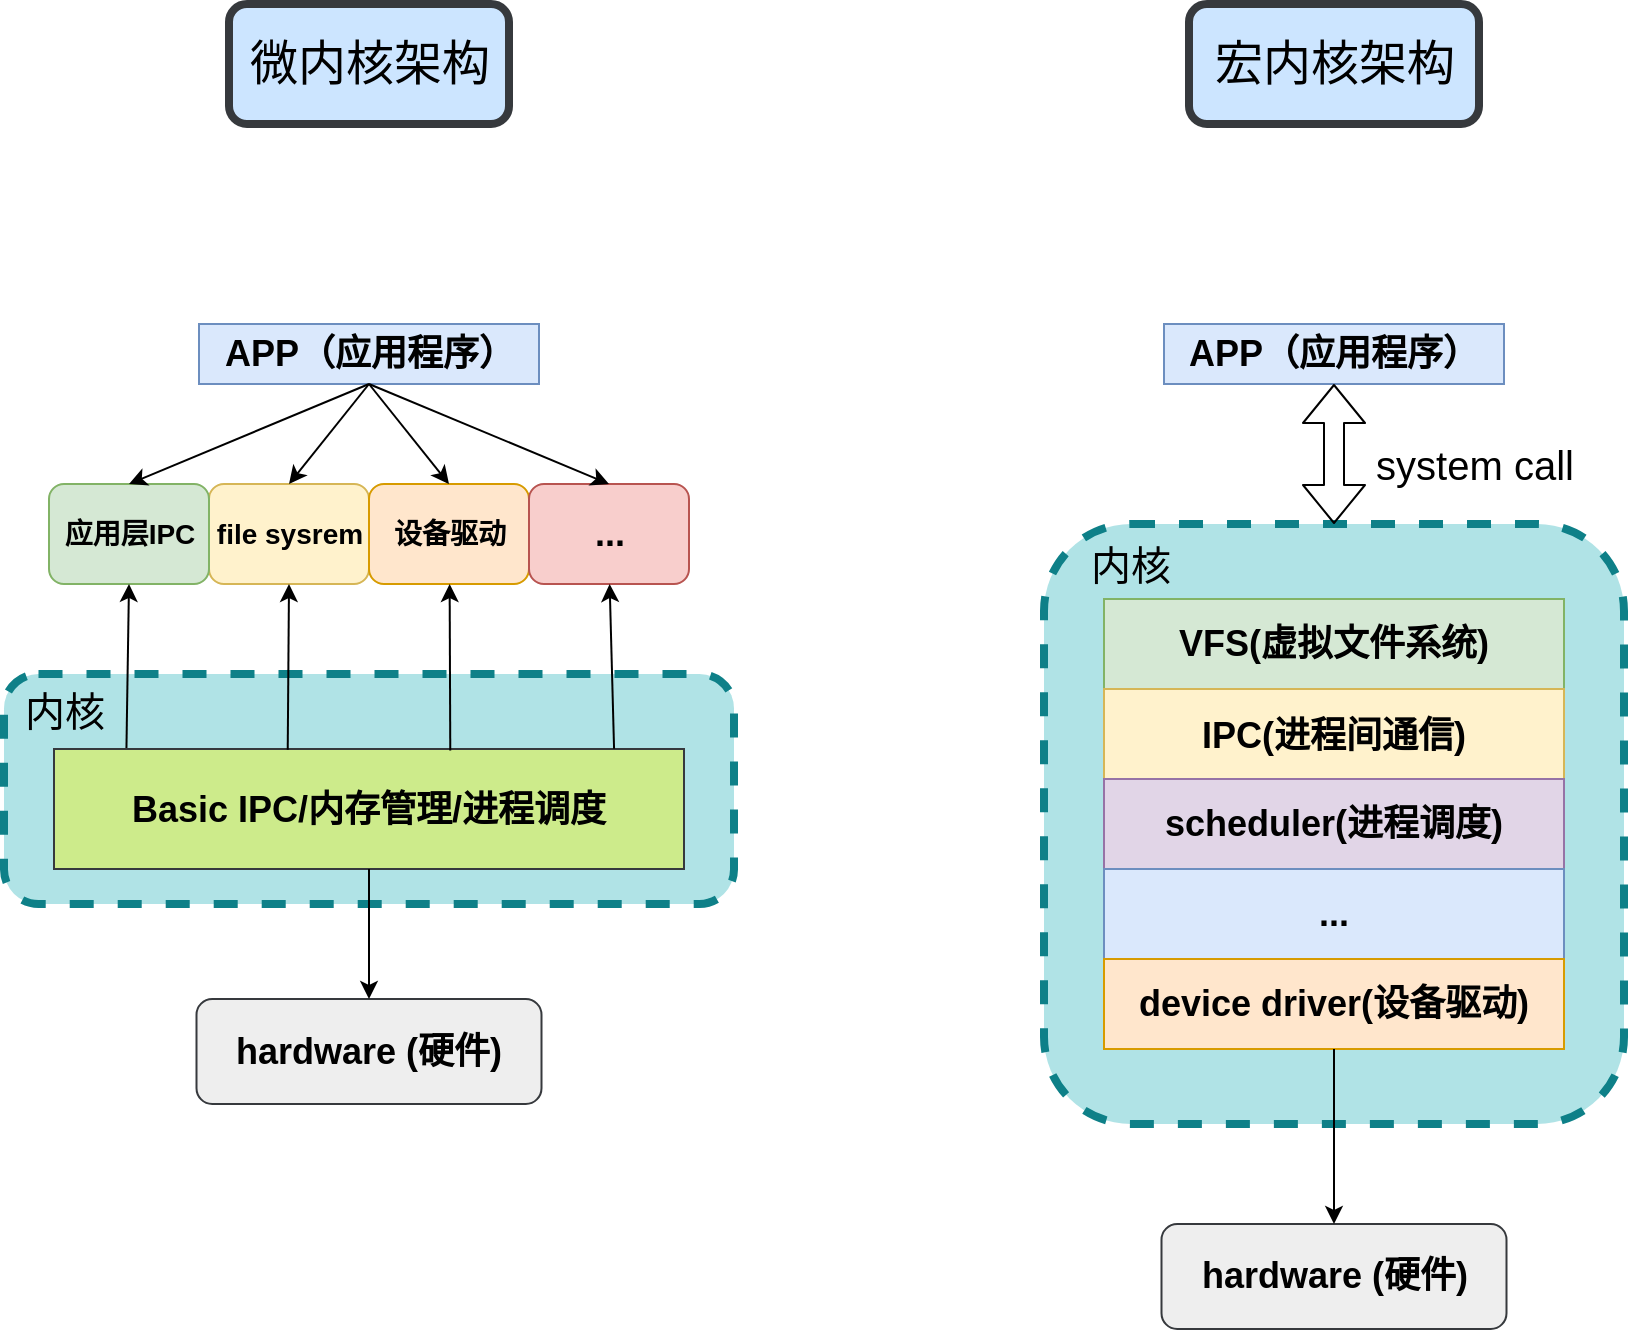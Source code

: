 <mxfile version="13.6.2" type="device"><diagram id="HaGVvNYJDMfMzYKUyEfr" name="Page-1"><mxGraphModel dx="1433" dy="821" grid="1" gridSize="10" guides="1" tooltips="1" connect="1" arrows="1" fold="1" page="1" pageScale="1" pageWidth="827" pageHeight="1169" math="0" shadow="0"><root><mxCell id="0"/><mxCell id="1" parent="0"/><mxCell id="GcPMR6-t-FScjuc999X6-62" value="" style="rounded=1;whiteSpace=wrap;html=1;dashed=1;fillColor=#b0e3e6;strokeColor=#0e8088;strokeWidth=4;" vertex="1" parent="1"><mxGeometry x="10" y="435" width="365" height="115" as="geometry"/></mxCell><mxCell id="GcPMR6-t-FScjuc999X6-2" value="&lt;b&gt;&lt;font style=&quot;font-size: 18px&quot;&gt;APP（应用程序）&lt;/font&gt;&lt;/b&gt;" style="rounded=0;whiteSpace=wrap;html=1;fillColor=#dae8fc;strokeColor=#6c8ebf;" vertex="1" parent="1"><mxGeometry x="107.5" y="260" width="170" height="30" as="geometry"/></mxCell><mxCell id="GcPMR6-t-FScjuc999X6-3" value="&lt;b&gt;&lt;font style=&quot;font-size: 14px&quot;&gt;file sysrem&lt;/font&gt;&lt;/b&gt;" style="rounded=1;whiteSpace=wrap;html=1;fillColor=#fff2cc;strokeColor=#d6b656;" vertex="1" parent="1"><mxGeometry x="112.5" y="340" width="80" height="50" as="geometry"/></mxCell><mxCell id="GcPMR6-t-FScjuc999X6-4" value="&lt;b&gt;&lt;font style=&quot;font-size: 14px&quot;&gt;设备驱动&lt;/font&gt;&lt;/b&gt;" style="rounded=1;whiteSpace=wrap;html=1;fillColor=#ffe6cc;strokeColor=#d79b00;" vertex="1" parent="1"><mxGeometry x="192.5" y="340" width="80" height="50" as="geometry"/></mxCell><mxCell id="GcPMR6-t-FScjuc999X6-5" value="&lt;b&gt;&lt;font style=&quot;font-size: 18px&quot;&gt;...&lt;/font&gt;&lt;/b&gt;" style="rounded=1;whiteSpace=wrap;html=1;fillColor=#f8cecc;strokeColor=#b85450;" vertex="1" parent="1"><mxGeometry x="272.5" y="340" width="80" height="50" as="geometry"/></mxCell><mxCell id="GcPMR6-t-FScjuc999X6-6" value="&lt;b&gt;&lt;font style=&quot;font-size: 14px&quot;&gt;应用层IPC&lt;/font&gt;&lt;/b&gt;" style="rounded=1;whiteSpace=wrap;html=1;fillColor=#d5e8d4;strokeColor=#82b366;" vertex="1" parent="1"><mxGeometry x="32.5" y="340" width="80" height="50" as="geometry"/></mxCell><mxCell id="GcPMR6-t-FScjuc999X6-7" value="&lt;b&gt;&lt;font style=&quot;font-size: 18px&quot;&gt;Basic IPC/内存管理/进程调度&lt;/font&gt;&lt;/b&gt;" style="rounded=0;whiteSpace=wrap;html=1;fillColor=#cdeb8b;strokeColor=#36393d;" vertex="1" parent="1"><mxGeometry x="35" y="472.5" width="315" height="60" as="geometry"/></mxCell><mxCell id="GcPMR6-t-FScjuc999X6-8" value="&lt;b&gt;&lt;font style=&quot;font-size: 18px&quot;&gt;hardware (硬件)&lt;/font&gt;&lt;/b&gt;" style="rounded=1;whiteSpace=wrap;html=1;fillColor=#eeeeee;strokeColor=#36393d;" vertex="1" parent="1"><mxGeometry x="106.25" y="597.5" width="172.5" height="52.5" as="geometry"/></mxCell><mxCell id="GcPMR6-t-FScjuc999X6-11" value="" style="endArrow=classic;html=1;exitX=0.5;exitY=1;exitDx=0;exitDy=0;entryX=0.5;entryY=0;entryDx=0;entryDy=0;" edge="1" parent="1" source="GcPMR6-t-FScjuc999X6-2" target="GcPMR6-t-FScjuc999X6-6"><mxGeometry width="50" height="50" relative="1" as="geometry"><mxPoint x="-107.5" y="350" as="sourcePoint"/><mxPoint x="-57.5" y="300" as="targetPoint"/></mxGeometry></mxCell><mxCell id="GcPMR6-t-FScjuc999X6-13" value="" style="endArrow=classic;html=1;entryX=0.5;entryY=0;entryDx=0;entryDy=0;" edge="1" parent="1" target="GcPMR6-t-FScjuc999X6-3"><mxGeometry width="50" height="50" relative="1" as="geometry"><mxPoint x="192.5" y="290" as="sourcePoint"/><mxPoint x="22.5" y="270" as="targetPoint"/></mxGeometry></mxCell><mxCell id="GcPMR6-t-FScjuc999X6-14" value="" style="endArrow=classic;html=1;exitX=0.5;exitY=1;exitDx=0;exitDy=0;entryX=0.5;entryY=0;entryDx=0;entryDy=0;" edge="1" parent="1" source="GcPMR6-t-FScjuc999X6-2" target="GcPMR6-t-FScjuc999X6-4"><mxGeometry width="50" height="50" relative="1" as="geometry"><mxPoint x="222.5" y="220" as="sourcePoint"/><mxPoint x="272.5" y="170" as="targetPoint"/></mxGeometry></mxCell><mxCell id="GcPMR6-t-FScjuc999X6-15" value="" style="endArrow=classic;html=1;exitX=0.5;exitY=1;exitDx=0;exitDy=0;entryX=0.5;entryY=0;entryDx=0;entryDy=0;" edge="1" parent="1" source="GcPMR6-t-FScjuc999X6-2" target="GcPMR6-t-FScjuc999X6-5"><mxGeometry width="50" height="50" relative="1" as="geometry"><mxPoint x="-17.5" y="350" as="sourcePoint"/><mxPoint x="32.5" y="300" as="targetPoint"/></mxGeometry></mxCell><mxCell id="GcPMR6-t-FScjuc999X6-16" value="" style="endArrow=classic;html=1;entryX=0.5;entryY=1;entryDx=0;entryDy=0;exitX=0.115;exitY=-0.008;exitDx=0;exitDy=0;exitPerimeter=0;" edge="1" parent="1" source="GcPMR6-t-FScjuc999X6-7" target="GcPMR6-t-FScjuc999X6-6"><mxGeometry width="50" height="50" relative="1" as="geometry"><mxPoint x="72.5" y="419" as="sourcePoint"/><mxPoint x="107.5" y="425" as="targetPoint"/></mxGeometry></mxCell><mxCell id="GcPMR6-t-FScjuc999X6-17" value="" style="endArrow=classic;html=1;entryX=0.5;entryY=1;entryDx=0;entryDy=0;exitX=0.371;exitY=0.006;exitDx=0;exitDy=0;exitPerimeter=0;" edge="1" parent="1" source="GcPMR6-t-FScjuc999X6-7" target="GcPMR6-t-FScjuc999X6-3"><mxGeometry width="50" height="50" relative="1" as="geometry"><mxPoint x="82.5" y="429.0" as="sourcePoint"/><mxPoint x="82.5" y="400" as="targetPoint"/></mxGeometry></mxCell><mxCell id="GcPMR6-t-FScjuc999X6-18" value="" style="endArrow=classic;html=1;entryX=0.5;entryY=1;entryDx=0;entryDy=0;exitX=0.629;exitY=0.012;exitDx=0;exitDy=0;exitPerimeter=0;" edge="1" parent="1" source="GcPMR6-t-FScjuc999X6-7"><mxGeometry width="50" height="50" relative="1" as="geometry"><mxPoint x="232.185" y="420.36" as="sourcePoint"/><mxPoint x="232.82" y="390" as="targetPoint"/></mxGeometry></mxCell><mxCell id="GcPMR6-t-FScjuc999X6-19" value="" style="endArrow=classic;html=1;entryX=0.5;entryY=1;entryDx=0;entryDy=0;exitX=0.889;exitY=-0.002;exitDx=0;exitDy=0;exitPerimeter=0;" edge="1" parent="1" source="GcPMR6-t-FScjuc999X6-7"><mxGeometry width="50" height="50" relative="1" as="geometry"><mxPoint x="312.5" y="460" as="sourcePoint"/><mxPoint x="312.82" y="390" as="targetPoint"/></mxGeometry></mxCell><mxCell id="GcPMR6-t-FScjuc999X6-20" value="" style="endArrow=classic;html=1;entryX=0.5;entryY=0;entryDx=0;entryDy=0;exitX=0.5;exitY=1;exitDx=0;exitDy=0;" edge="1" parent="1" source="GcPMR6-t-FScjuc999X6-7" target="GcPMR6-t-FScjuc999X6-8"><mxGeometry width="50" height="50" relative="1" as="geometry"><mxPoint x="252.185" y="477.86" as="sourcePoint"/><mxPoint x="252.82" y="447.5" as="targetPoint"/></mxGeometry></mxCell><mxCell id="GcPMR6-t-FScjuc999X6-21" value="&lt;b&gt;&lt;font style=&quot;font-size: 18px&quot;&gt;APP（应用程序）&lt;/font&gt;&lt;/b&gt;" style="rounded=0;whiteSpace=wrap;html=1;fillColor=#dae8fc;strokeColor=#6c8ebf;" vertex="1" parent="1"><mxGeometry x="590" y="260" width="170" height="30" as="geometry"/></mxCell><mxCell id="GcPMR6-t-FScjuc999X6-27" value="&lt;b&gt;&lt;font style=&quot;font-size: 18px&quot;&gt;hardware (硬件)&lt;/font&gt;&lt;/b&gt;" style="rounded=1;whiteSpace=wrap;html=1;fillColor=#eeeeee;strokeColor=#36393d;" vertex="1" parent="1"><mxGeometry x="588.75" y="710" width="172.5" height="52.5" as="geometry"/></mxCell><mxCell id="GcPMR6-t-FScjuc999X6-43" value="" style="rounded=1;whiteSpace=wrap;html=1;dashed=1;fillColor=#b0e3e6;strokeColor=#0e8088;strokeWidth=4;" vertex="1" parent="1"><mxGeometry x="530" y="360" width="290" height="300" as="geometry"/></mxCell><mxCell id="GcPMR6-t-FScjuc999X6-45" value="&lt;b&gt;&lt;font style=&quot;font-size: 18px&quot;&gt;VFS(虚拟文件系统)&lt;/font&gt;&lt;/b&gt;" style="rounded=0;whiteSpace=wrap;html=1;fillColor=#d5e8d4;strokeColor=#82b366;" vertex="1" parent="1"><mxGeometry x="560" y="397.5" width="230" height="45" as="geometry"/></mxCell><mxCell id="GcPMR6-t-FScjuc999X6-46" value="&lt;b&gt;&lt;font style=&quot;font-size: 18px&quot;&gt;IPC(进程间通信)&lt;/font&gt;&lt;/b&gt;" style="rounded=0;whiteSpace=wrap;html=1;fillColor=#fff2cc;strokeColor=#d6b656;" vertex="1" parent="1"><mxGeometry x="560" y="442.5" width="230" height="47.5" as="geometry"/></mxCell><mxCell id="GcPMR6-t-FScjuc999X6-47" value="&lt;b&gt;&lt;font style=&quot;font-size: 18px&quot;&gt;scheduler(进程调度)&lt;/font&gt;&lt;/b&gt;" style="rounded=0;whiteSpace=wrap;html=1;fillColor=#e1d5e7;strokeColor=#9673a6;" vertex="1" parent="1"><mxGeometry x="560" y="487.5" width="230" height="45" as="geometry"/></mxCell><mxCell id="GcPMR6-t-FScjuc999X6-48" value="&lt;b&gt;&lt;font style=&quot;font-size: 18px&quot;&gt;...&lt;/font&gt;&lt;/b&gt;" style="rounded=0;whiteSpace=wrap;html=1;fillColor=#dae8fc;strokeColor=#6c8ebf;" vertex="1" parent="1"><mxGeometry x="560" y="532.5" width="230" height="45" as="geometry"/></mxCell><mxCell id="GcPMR6-t-FScjuc999X6-49" value="&lt;b&gt;&lt;font style=&quot;font-size: 18px&quot;&gt;device driver(设备驱动)&lt;/font&gt;&lt;/b&gt;" style="rounded=0;whiteSpace=wrap;html=1;fillColor=#ffe6cc;strokeColor=#d79b00;" vertex="1" parent="1"><mxGeometry x="560" y="577.5" width="230" height="45" as="geometry"/></mxCell><mxCell id="GcPMR6-t-FScjuc999X6-52" value="" style="shape=flexArrow;endArrow=classic;startArrow=classic;html=1;entryX=0.5;entryY=1;entryDx=0;entryDy=0;exitX=0.5;exitY=0;exitDx=0;exitDy=0;" edge="1" parent="1" source="GcPMR6-t-FScjuc999X6-43" target="GcPMR6-t-FScjuc999X6-21"><mxGeometry width="50" height="50" relative="1" as="geometry"><mxPoint x="670" y="340" as="sourcePoint"/><mxPoint x="720" y="290" as="targetPoint"/></mxGeometry></mxCell><mxCell id="GcPMR6-t-FScjuc999X6-53" value="&lt;font style=&quot;font-size: 20px&quot;&gt;system call&lt;/font&gt;" style="text;html=1;align=center;verticalAlign=middle;resizable=0;points=[];autosize=1;" vertex="1" parent="1"><mxGeometry x="690" y="320" width="110" height="20" as="geometry"/></mxCell><mxCell id="GcPMR6-t-FScjuc999X6-54" value="" style="endArrow=classic;html=1;entryX=0.5;entryY=0;entryDx=0;entryDy=0;exitX=0.5;exitY=1;exitDx=0;exitDy=0;" edge="1" parent="1" source="GcPMR6-t-FScjuc999X6-49" target="GcPMR6-t-FScjuc999X6-27"><mxGeometry width="50" height="50" relative="1" as="geometry"><mxPoint x="580" y="710" as="sourcePoint"/><mxPoint x="750" y="670" as="targetPoint"/></mxGeometry></mxCell><mxCell id="GcPMR6-t-FScjuc999X6-56" value="&lt;font style=&quot;font-size: 24px&quot;&gt;宏内核架构&lt;/font&gt;" style="rounded=1;whiteSpace=wrap;html=1;strokeWidth=4;fillColor=#cce5ff;strokeColor=#36393d;" vertex="1" parent="1"><mxGeometry x="602.5" y="100" width="145" height="60" as="geometry"/></mxCell><mxCell id="GcPMR6-t-FScjuc999X6-57" value="&lt;font style=&quot;font-size: 24px&quot;&gt;微内核架构&lt;/font&gt;" style="rounded=1;whiteSpace=wrap;html=1;strokeWidth=4;fillColor=#cce5ff;strokeColor=#36393d;" vertex="1" parent="1"><mxGeometry x="122.5" y="100" width="140" height="60" as="geometry"/></mxCell><mxCell id="GcPMR6-t-FScjuc999X6-64" value="&lt;font style=&quot;font-size: 20px&quot;&gt;内核&lt;/font&gt;" style="text;html=1;align=center;verticalAlign=middle;resizable=0;points=[];autosize=1;" vertex="1" parent="1"><mxGeometry x="542.5" y="370" width="60" height="20" as="geometry"/></mxCell><mxCell id="GcPMR6-t-FScjuc999X6-65" value="&lt;font style=&quot;font-size: 20px&quot;&gt;内核&lt;/font&gt;" style="text;html=1;align=center;verticalAlign=middle;resizable=0;points=[];autosize=1;" vertex="1" parent="1"><mxGeometry x="10" y="442.5" width="60" height="20" as="geometry"/></mxCell></root></mxGraphModel></diagram></mxfile>